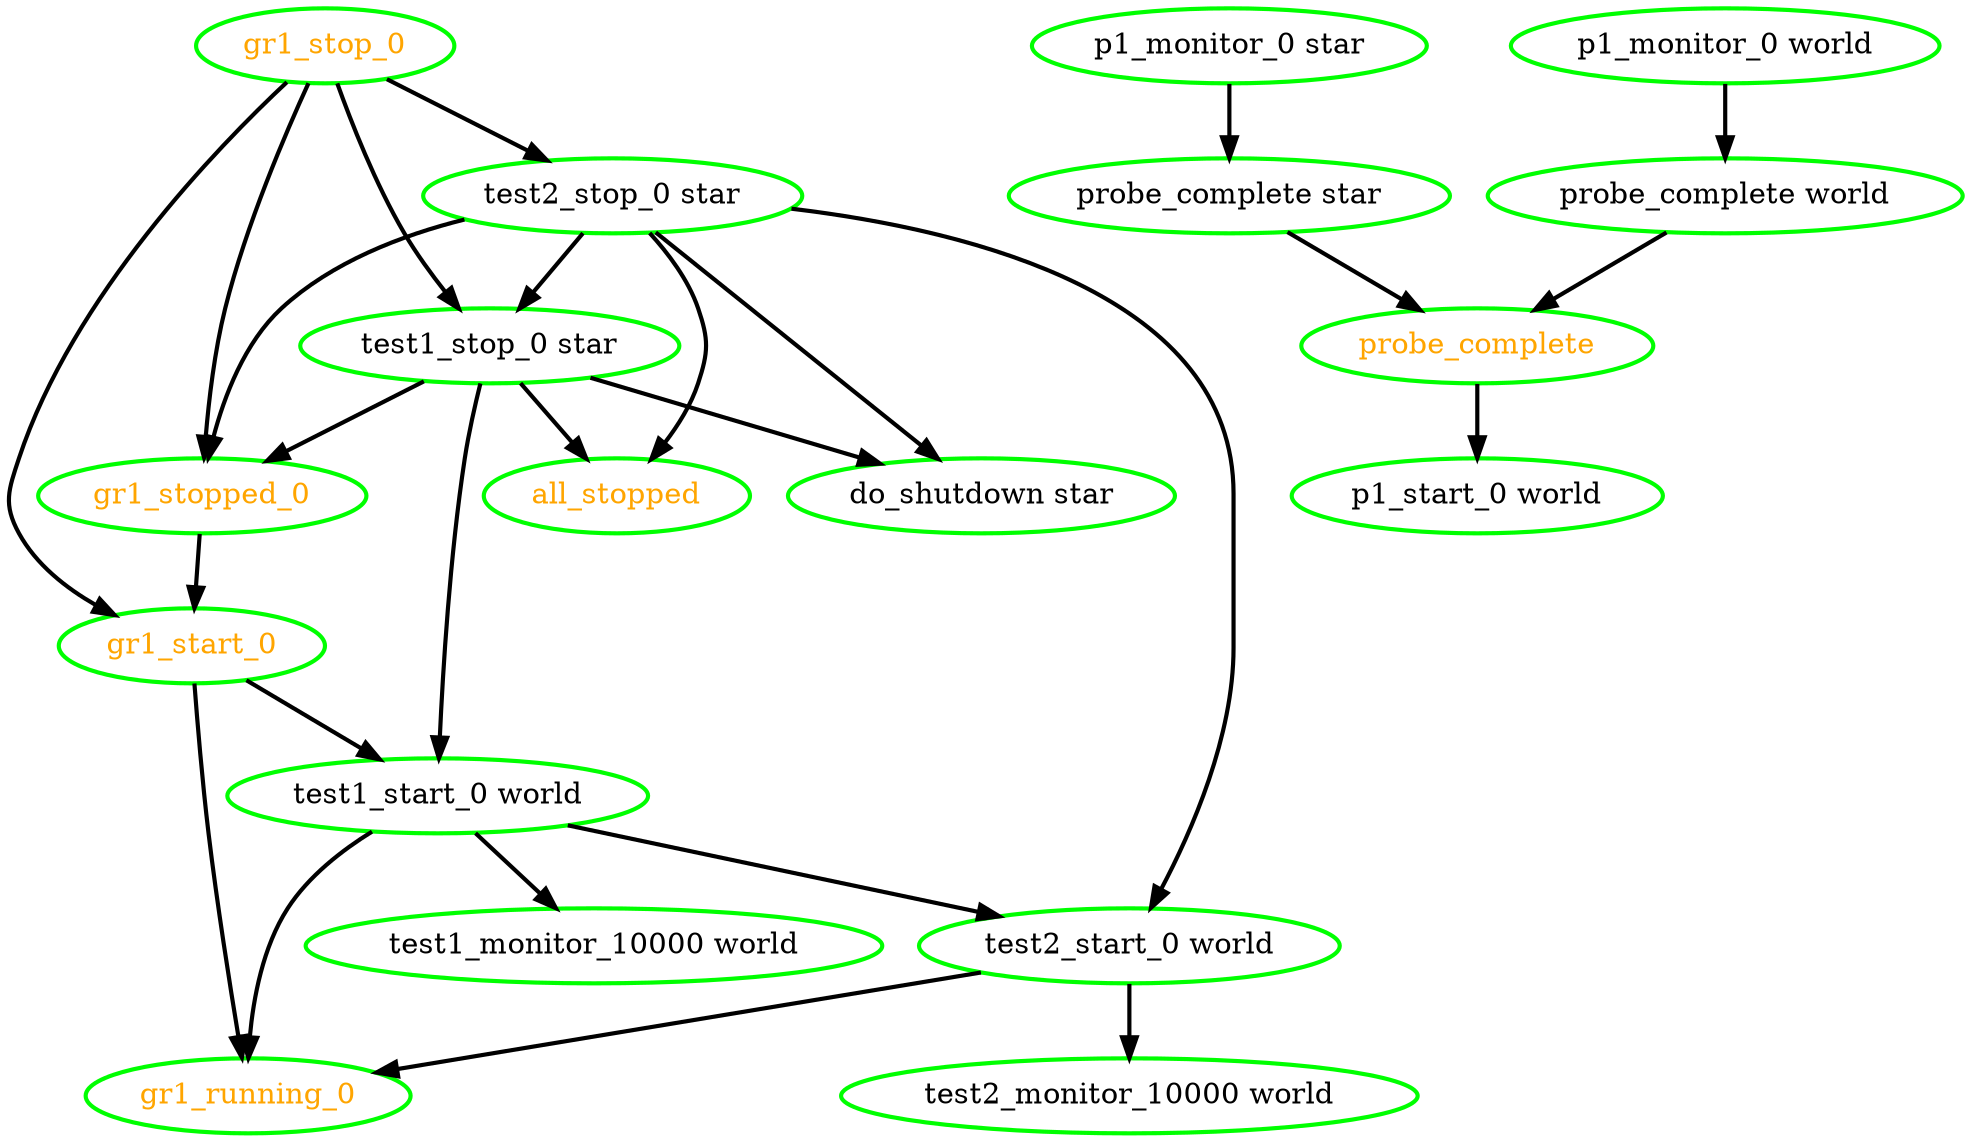 digraph "g" {
"all_stopped" [ style=bold color="green" fontcolor="orange"  ]
"do_shutdown star" [ style=bold color="green" fontcolor="black"  ]
"gr1_running_0" [ style=bold color="green" fontcolor="orange"  ]
"gr1_start_0" -> "gr1_running_0" [ style = bold]
"gr1_start_0" -> "test1_start_0 world" [ style = bold]
"gr1_start_0" [ style=bold color="green" fontcolor="orange"  ]
"gr1_stop_0" -> "gr1_start_0" [ style = bold]
"gr1_stop_0" -> "gr1_stopped_0" [ style = bold]
"gr1_stop_0" -> "test1_stop_0 star" [ style = bold]
"gr1_stop_0" -> "test2_stop_0 star" [ style = bold]
"gr1_stop_0" [ style=bold color="green" fontcolor="orange"  ]
"gr1_stopped_0" -> "gr1_start_0" [ style = bold]
"gr1_stopped_0" [ style=bold color="green" fontcolor="orange"  ]
"p1_monitor_0 star" -> "probe_complete star" [ style = bold]
"p1_monitor_0 star" [ style=bold color="green" fontcolor="black"  ]
"p1_monitor_0 world" -> "probe_complete world" [ style = bold]
"p1_monitor_0 world" [ style=bold color="green" fontcolor="black"  ]
"p1_start_0 world" [ style=bold color="green" fontcolor="black"  ]
"probe_complete star" -> "probe_complete" [ style = bold]
"probe_complete star" [ style=bold color="green" fontcolor="black"  ]
"probe_complete world" -> "probe_complete" [ style = bold]
"probe_complete world" [ style=bold color="green" fontcolor="black"  ]
"probe_complete" -> "p1_start_0 world" [ style = bold]
"probe_complete" [ style=bold color="green" fontcolor="orange"  ]
"test1_monitor_10000 world" [ style=bold color="green" fontcolor="black"  ]
"test1_start_0 world" -> "gr1_running_0" [ style = bold]
"test1_start_0 world" -> "test1_monitor_10000 world" [ style = bold]
"test1_start_0 world" -> "test2_start_0 world" [ style = bold]
"test1_start_0 world" [ style=bold color="green" fontcolor="black"  ]
"test1_stop_0 star" -> "all_stopped" [ style = bold]
"test1_stop_0 star" -> "do_shutdown star" [ style = bold]
"test1_stop_0 star" -> "gr1_stopped_0" [ style = bold]
"test1_stop_0 star" -> "test1_start_0 world" [ style = bold]
"test1_stop_0 star" [ style=bold color="green" fontcolor="black"  ]
"test2_monitor_10000 world" [ style=bold color="green" fontcolor="black"  ]
"test2_start_0 world" -> "gr1_running_0" [ style = bold]
"test2_start_0 world" -> "test2_monitor_10000 world" [ style = bold]
"test2_start_0 world" [ style=bold color="green" fontcolor="black"  ]
"test2_stop_0 star" -> "all_stopped" [ style = bold]
"test2_stop_0 star" -> "do_shutdown star" [ style = bold]
"test2_stop_0 star" -> "gr1_stopped_0" [ style = bold]
"test2_stop_0 star" -> "test1_stop_0 star" [ style = bold]
"test2_stop_0 star" -> "test2_start_0 world" [ style = bold]
"test2_stop_0 star" [ style=bold color="green" fontcolor="black"  ]
}
